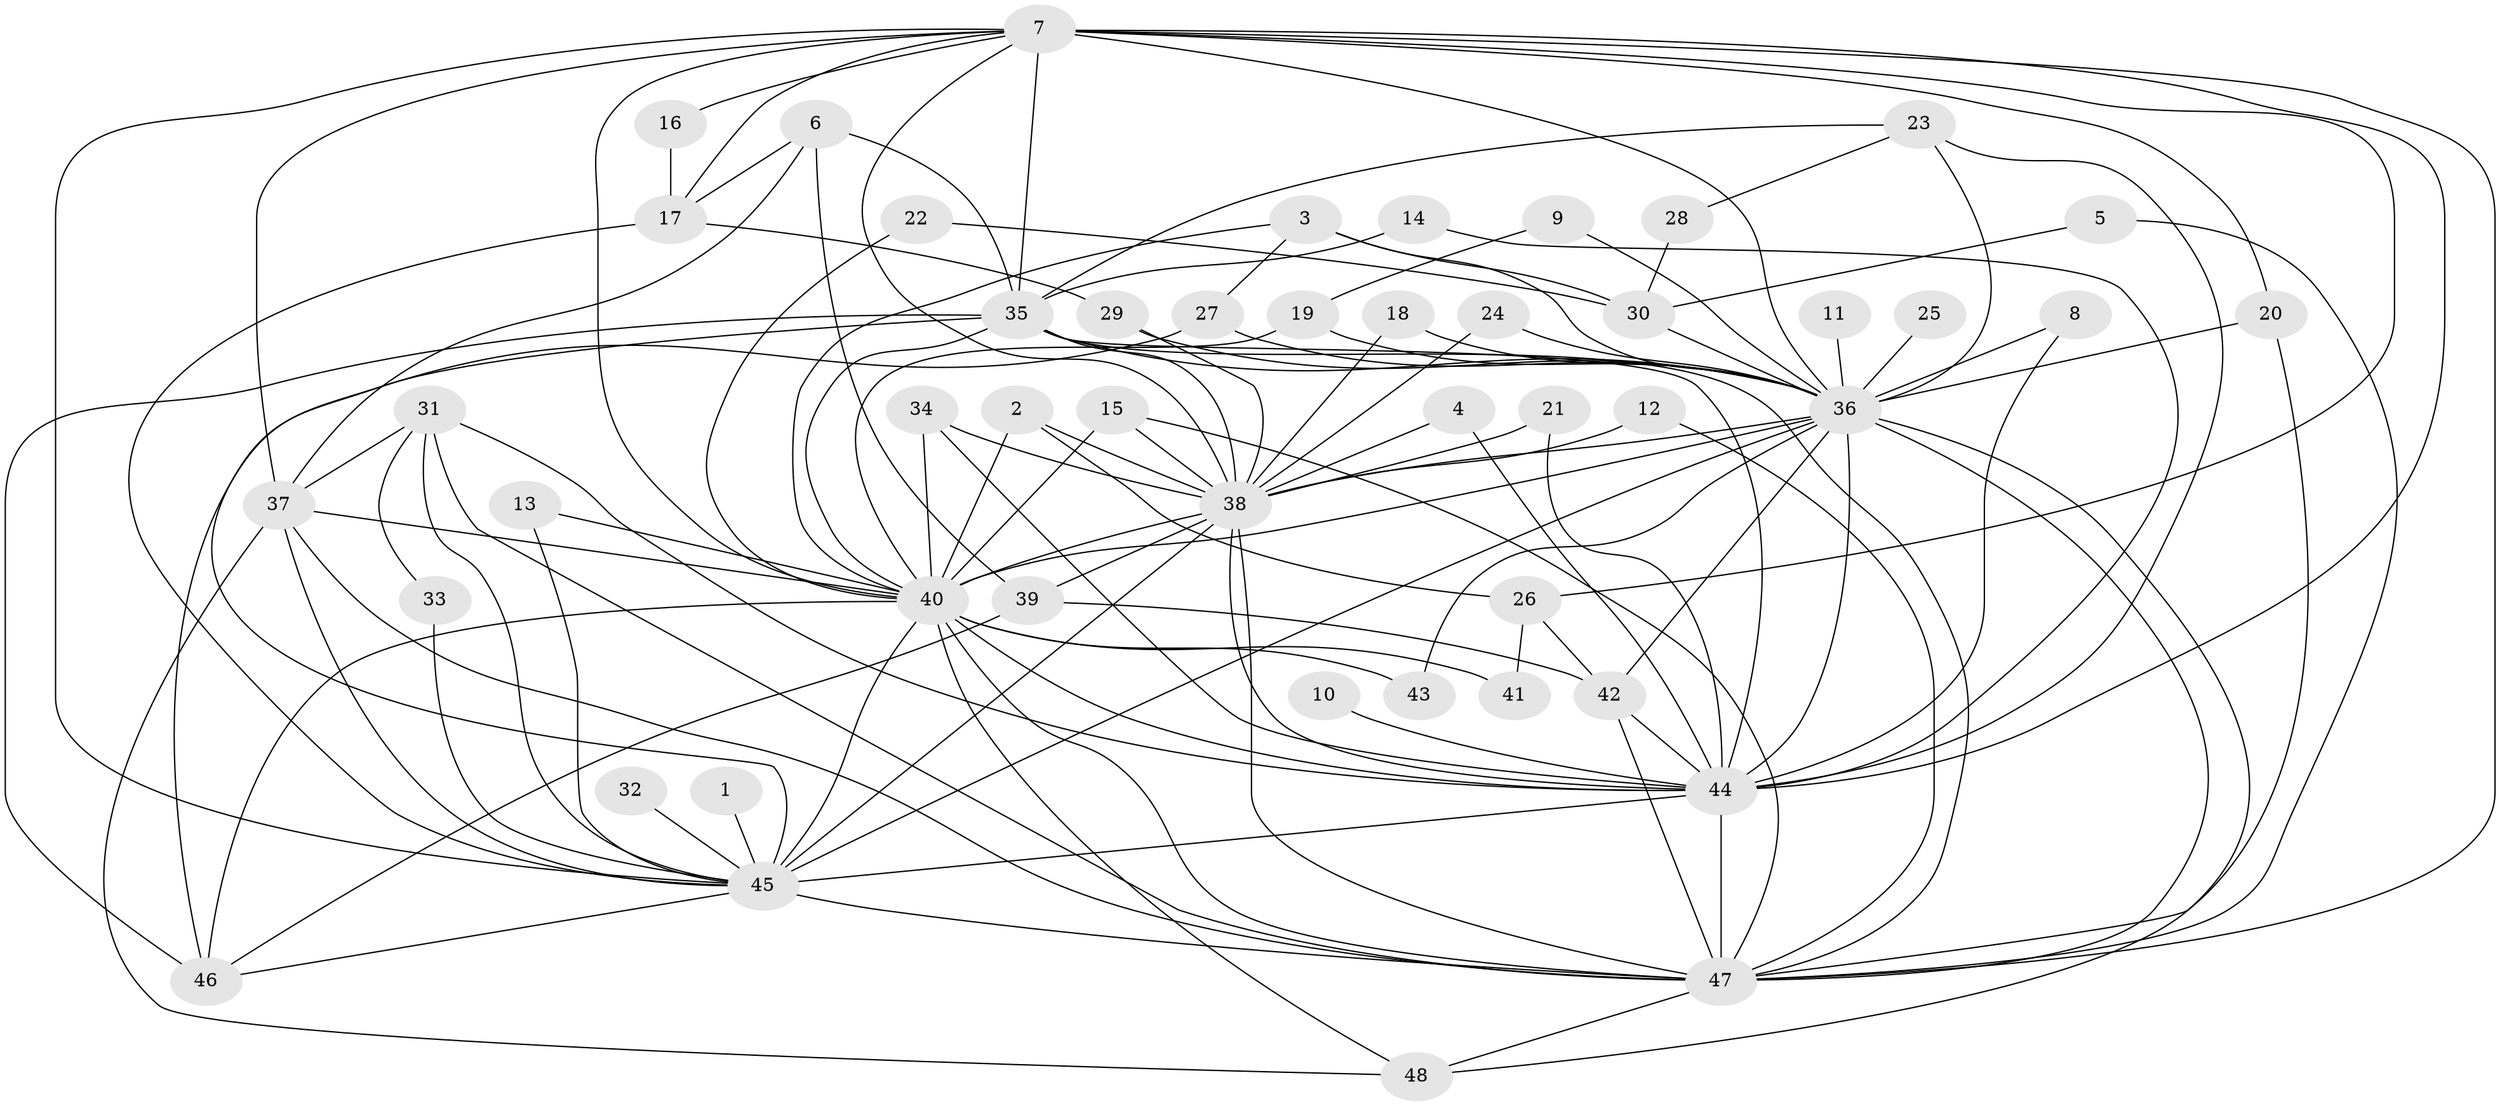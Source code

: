 // original degree distribution, {18: 0.010526315789473684, 22: 0.021052631578947368, 30: 0.010526315789473684, 23: 0.010526315789473684, 17: 0.031578947368421054, 13: 0.010526315789473684, 20: 0.010526315789473684, 5: 0.05263157894736842, 6: 0.031578947368421054, 2: 0.5052631578947369, 4: 0.05263157894736842, 3: 0.25263157894736843}
// Generated by graph-tools (version 1.1) at 2025/49/03/09/25 03:49:32]
// undirected, 48 vertices, 121 edges
graph export_dot {
graph [start="1"]
  node [color=gray90,style=filled];
  1;
  2;
  3;
  4;
  5;
  6;
  7;
  8;
  9;
  10;
  11;
  12;
  13;
  14;
  15;
  16;
  17;
  18;
  19;
  20;
  21;
  22;
  23;
  24;
  25;
  26;
  27;
  28;
  29;
  30;
  31;
  32;
  33;
  34;
  35;
  36;
  37;
  38;
  39;
  40;
  41;
  42;
  43;
  44;
  45;
  46;
  47;
  48;
  1 -- 45 [weight=1.0];
  2 -- 26 [weight=1.0];
  2 -- 38 [weight=1.0];
  2 -- 40 [weight=1.0];
  3 -- 27 [weight=1.0];
  3 -- 30 [weight=1.0];
  3 -- 36 [weight=1.0];
  3 -- 40 [weight=1.0];
  4 -- 38 [weight=1.0];
  4 -- 44 [weight=1.0];
  5 -- 30 [weight=1.0];
  5 -- 47 [weight=1.0];
  6 -- 17 [weight=1.0];
  6 -- 35 [weight=1.0];
  6 -- 37 [weight=1.0];
  6 -- 39 [weight=1.0];
  7 -- 16 [weight=1.0];
  7 -- 17 [weight=1.0];
  7 -- 20 [weight=1.0];
  7 -- 26 [weight=1.0];
  7 -- 35 [weight=2.0];
  7 -- 36 [weight=4.0];
  7 -- 37 [weight=1.0];
  7 -- 38 [weight=1.0];
  7 -- 40 [weight=2.0];
  7 -- 44 [weight=1.0];
  7 -- 45 [weight=2.0];
  7 -- 47 [weight=1.0];
  8 -- 36 [weight=1.0];
  8 -- 44 [weight=1.0];
  9 -- 19 [weight=1.0];
  9 -- 36 [weight=1.0];
  10 -- 44 [weight=1.0];
  11 -- 36 [weight=2.0];
  12 -- 38 [weight=1.0];
  12 -- 47 [weight=1.0];
  13 -- 40 [weight=1.0];
  13 -- 45 [weight=1.0];
  14 -- 35 [weight=1.0];
  14 -- 44 [weight=1.0];
  15 -- 38 [weight=1.0];
  15 -- 40 [weight=1.0];
  15 -- 47 [weight=1.0];
  16 -- 17 [weight=1.0];
  17 -- 29 [weight=1.0];
  17 -- 45 [weight=1.0];
  18 -- 36 [weight=2.0];
  18 -- 38 [weight=1.0];
  19 -- 36 [weight=1.0];
  19 -- 40 [weight=1.0];
  20 -- 36 [weight=1.0];
  20 -- 47 [weight=1.0];
  21 -- 38 [weight=1.0];
  21 -- 44 [weight=1.0];
  22 -- 30 [weight=1.0];
  22 -- 40 [weight=1.0];
  23 -- 28 [weight=1.0];
  23 -- 35 [weight=1.0];
  23 -- 36 [weight=1.0];
  23 -- 44 [weight=1.0];
  24 -- 36 [weight=1.0];
  24 -- 38 [weight=1.0];
  25 -- 36 [weight=1.0];
  26 -- 41 [weight=1.0];
  26 -- 42 [weight=1.0];
  27 -- 36 [weight=1.0];
  27 -- 46 [weight=1.0];
  28 -- 30 [weight=1.0];
  29 -- 36 [weight=1.0];
  29 -- 38 [weight=1.0];
  30 -- 36 [weight=2.0];
  31 -- 33 [weight=1.0];
  31 -- 37 [weight=1.0];
  31 -- 44 [weight=1.0];
  31 -- 45 [weight=1.0];
  31 -- 47 [weight=1.0];
  32 -- 45 [weight=1.0];
  33 -- 45 [weight=1.0];
  34 -- 38 [weight=1.0];
  34 -- 40 [weight=1.0];
  34 -- 44 [weight=1.0];
  35 -- 36 [weight=2.0];
  35 -- 38 [weight=2.0];
  35 -- 40 [weight=2.0];
  35 -- 44 [weight=2.0];
  35 -- 45 [weight=1.0];
  35 -- 46 [weight=1.0];
  35 -- 47 [weight=1.0];
  36 -- 38 [weight=2.0];
  36 -- 40 [weight=6.0];
  36 -- 42 [weight=2.0];
  36 -- 43 [weight=2.0];
  36 -- 44 [weight=3.0];
  36 -- 45 [weight=3.0];
  36 -- 47 [weight=3.0];
  36 -- 48 [weight=2.0];
  37 -- 40 [weight=2.0];
  37 -- 45 [weight=1.0];
  37 -- 47 [weight=1.0];
  37 -- 48 [weight=1.0];
  38 -- 39 [weight=1.0];
  38 -- 40 [weight=2.0];
  38 -- 44 [weight=2.0];
  38 -- 45 [weight=1.0];
  38 -- 47 [weight=1.0];
  39 -- 42 [weight=1.0];
  39 -- 46 [weight=1.0];
  40 -- 41 [weight=1.0];
  40 -- 43 [weight=1.0];
  40 -- 44 [weight=2.0];
  40 -- 45 [weight=2.0];
  40 -- 46 [weight=1.0];
  40 -- 47 [weight=2.0];
  40 -- 48 [weight=2.0];
  42 -- 44 [weight=1.0];
  42 -- 47 [weight=1.0];
  44 -- 45 [weight=2.0];
  44 -- 47 [weight=2.0];
  45 -- 46 [weight=1.0];
  45 -- 47 [weight=1.0];
  47 -- 48 [weight=1.0];
}

